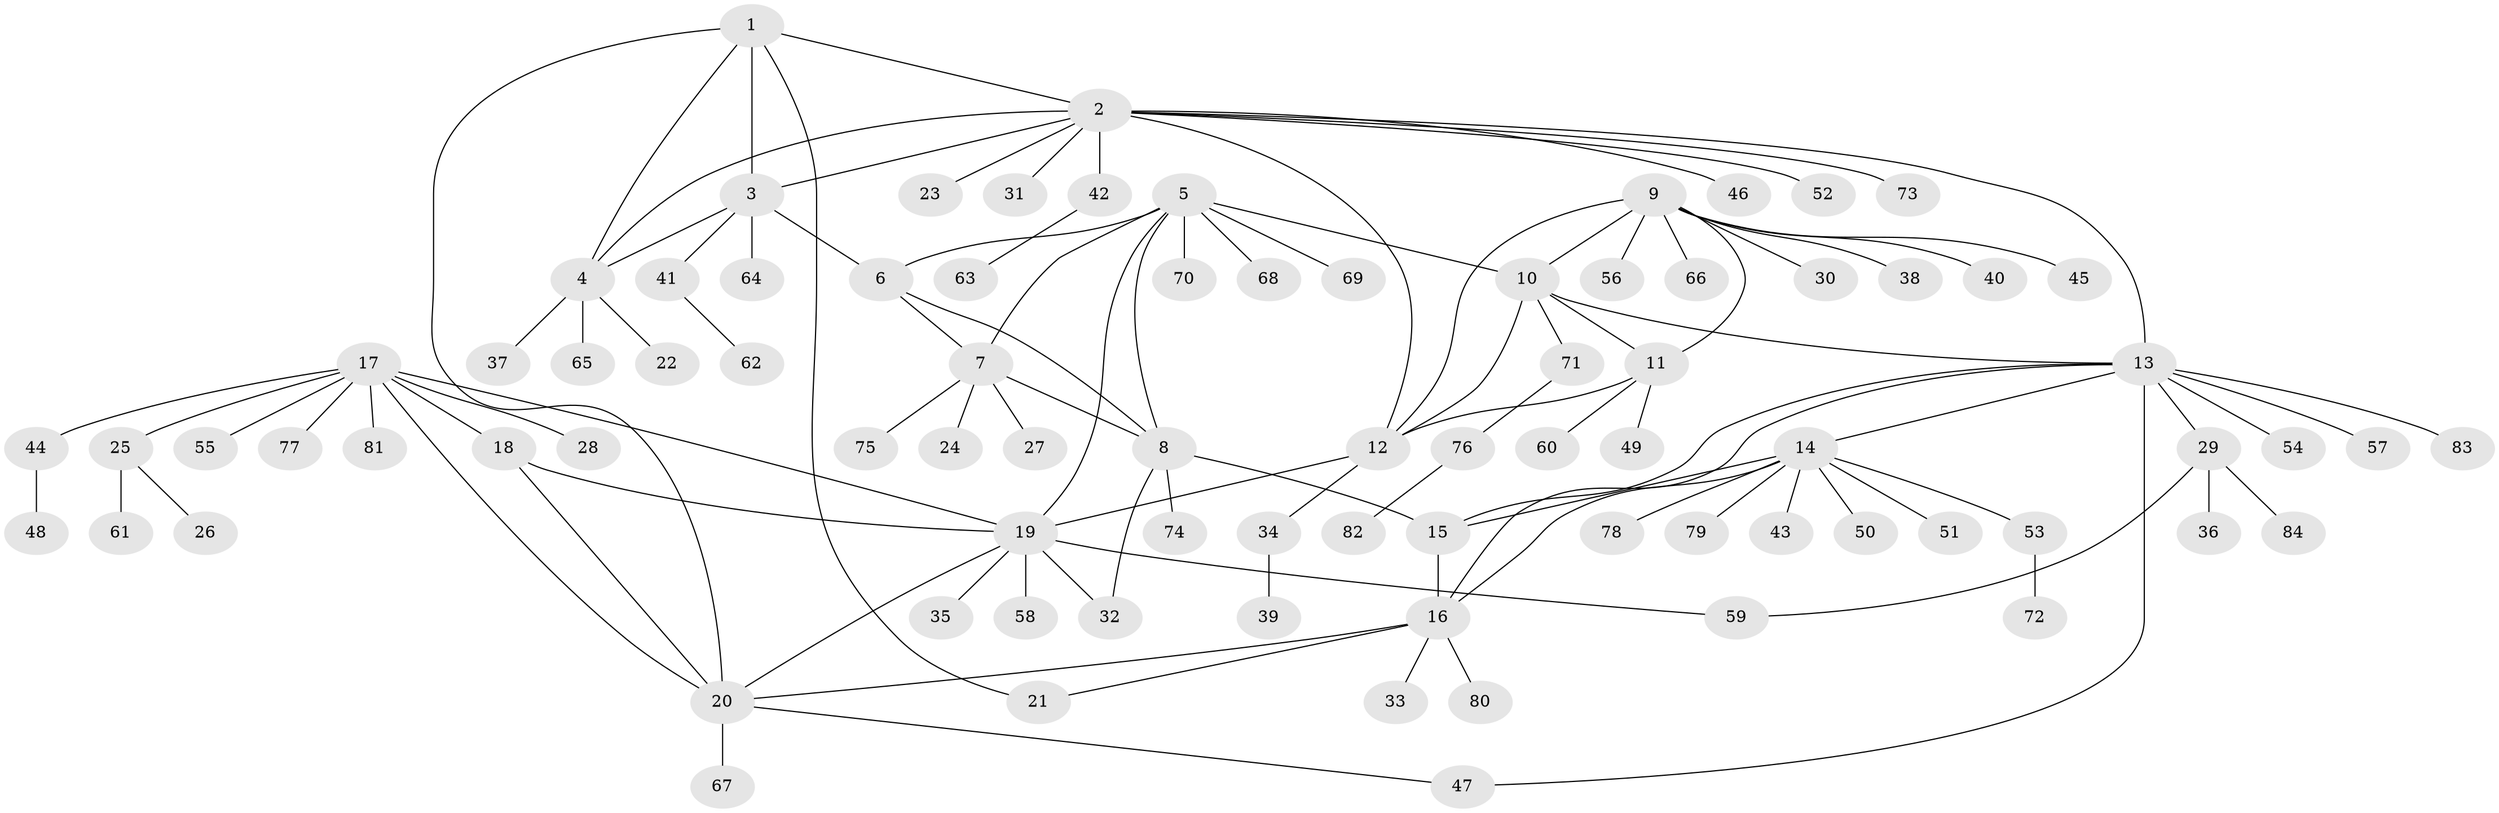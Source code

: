 // coarse degree distribution, {5: 0.2222222222222222, 6: 0.07407407407407407, 3: 0.1111111111111111, 4: 0.1111111111111111, 7: 0.07407407407407407, 1: 0.3333333333333333, 2: 0.07407407407407407}
// Generated by graph-tools (version 1.1) at 2025/52/03/04/25 22:52:44]
// undirected, 84 vertices, 108 edges
graph export_dot {
  node [color=gray90,style=filled];
  1;
  2;
  3;
  4;
  5;
  6;
  7;
  8;
  9;
  10;
  11;
  12;
  13;
  14;
  15;
  16;
  17;
  18;
  19;
  20;
  21;
  22;
  23;
  24;
  25;
  26;
  27;
  28;
  29;
  30;
  31;
  32;
  33;
  34;
  35;
  36;
  37;
  38;
  39;
  40;
  41;
  42;
  43;
  44;
  45;
  46;
  47;
  48;
  49;
  50;
  51;
  52;
  53;
  54;
  55;
  56;
  57;
  58;
  59;
  60;
  61;
  62;
  63;
  64;
  65;
  66;
  67;
  68;
  69;
  70;
  71;
  72;
  73;
  74;
  75;
  76;
  77;
  78;
  79;
  80;
  81;
  82;
  83;
  84;
  1 -- 2;
  1 -- 3;
  1 -- 4;
  1 -- 20;
  1 -- 21;
  2 -- 3;
  2 -- 4;
  2 -- 12;
  2 -- 13;
  2 -- 23;
  2 -- 31;
  2 -- 42;
  2 -- 46;
  2 -- 52;
  2 -- 73;
  3 -- 4;
  3 -- 6;
  3 -- 41;
  3 -- 64;
  4 -- 22;
  4 -- 37;
  4 -- 65;
  5 -- 6;
  5 -- 7;
  5 -- 8;
  5 -- 10;
  5 -- 19;
  5 -- 68;
  5 -- 69;
  5 -- 70;
  6 -- 7;
  6 -- 8;
  7 -- 8;
  7 -- 24;
  7 -- 27;
  7 -- 75;
  8 -- 15;
  8 -- 32;
  8 -- 74;
  9 -- 10;
  9 -- 11;
  9 -- 12;
  9 -- 30;
  9 -- 38;
  9 -- 40;
  9 -- 45;
  9 -- 56;
  9 -- 66;
  10 -- 11;
  10 -- 12;
  10 -- 13;
  10 -- 71;
  11 -- 12;
  11 -- 49;
  11 -- 60;
  12 -- 19;
  12 -- 34;
  13 -- 14;
  13 -- 15;
  13 -- 16;
  13 -- 29;
  13 -- 47;
  13 -- 54;
  13 -- 57;
  13 -- 83;
  14 -- 15;
  14 -- 16;
  14 -- 43;
  14 -- 50;
  14 -- 51;
  14 -- 53;
  14 -- 78;
  14 -- 79;
  15 -- 16;
  16 -- 20;
  16 -- 21;
  16 -- 33;
  16 -- 80;
  17 -- 18;
  17 -- 19;
  17 -- 20;
  17 -- 25;
  17 -- 28;
  17 -- 44;
  17 -- 55;
  17 -- 77;
  17 -- 81;
  18 -- 19;
  18 -- 20;
  19 -- 20;
  19 -- 32;
  19 -- 35;
  19 -- 58;
  19 -- 59;
  20 -- 47;
  20 -- 67;
  25 -- 26;
  25 -- 61;
  29 -- 36;
  29 -- 59;
  29 -- 84;
  34 -- 39;
  41 -- 62;
  42 -- 63;
  44 -- 48;
  53 -- 72;
  71 -- 76;
  76 -- 82;
}
